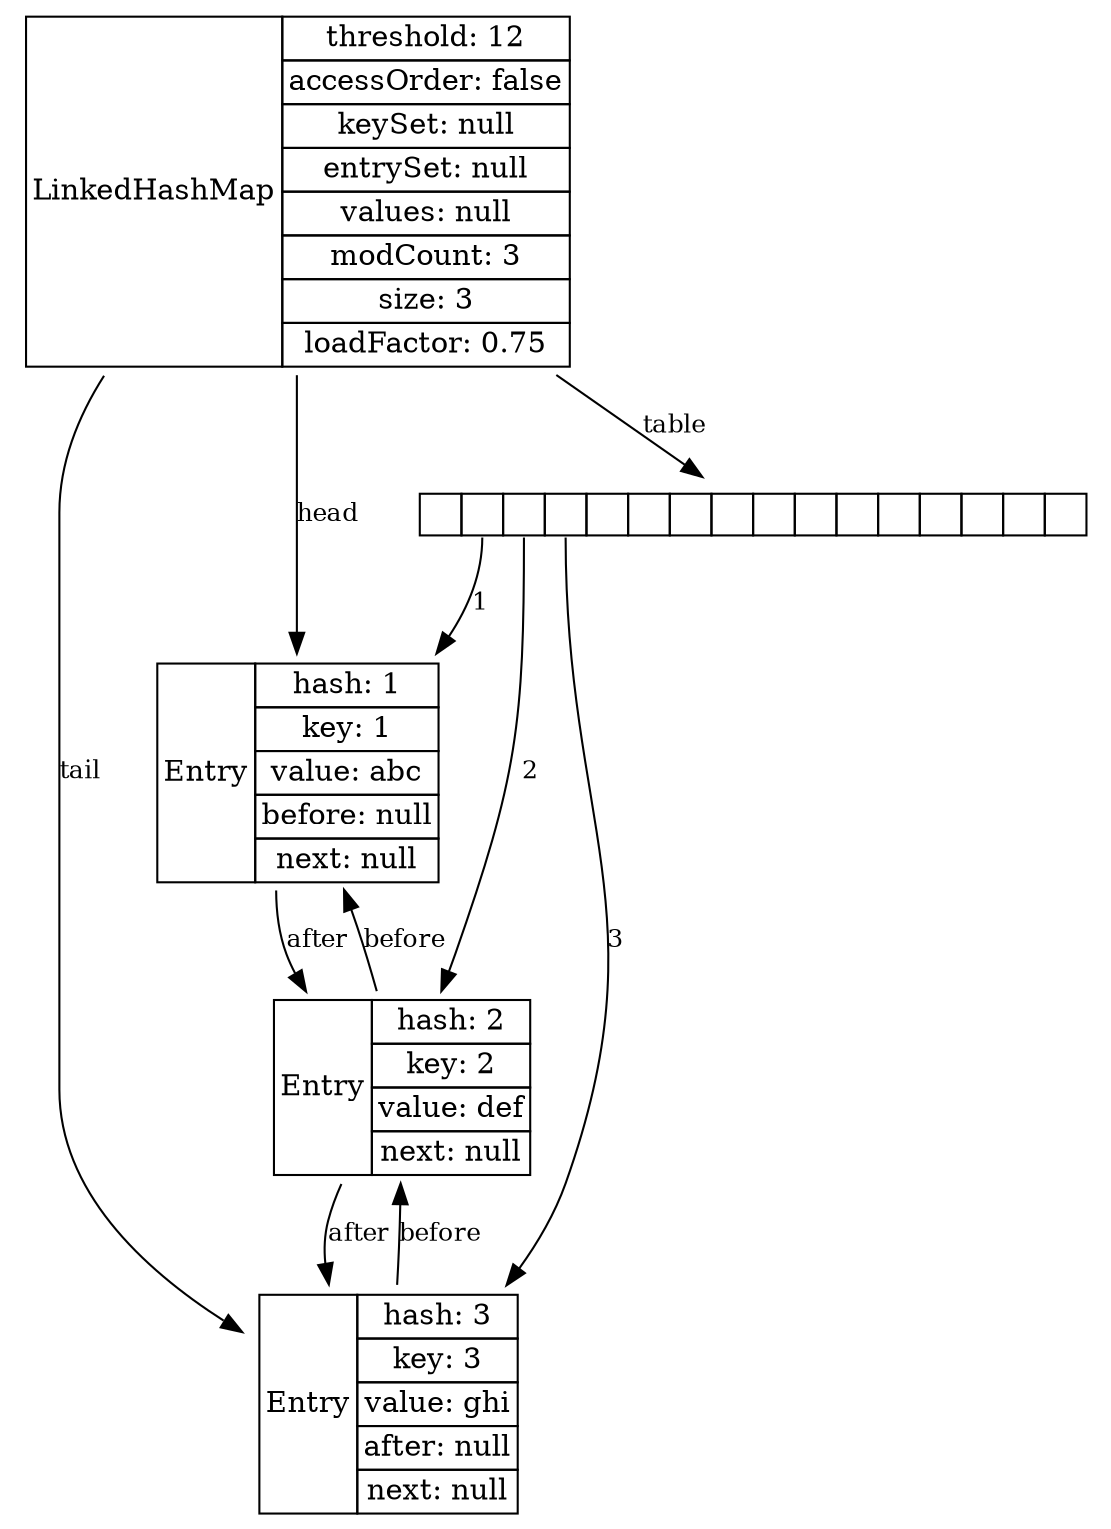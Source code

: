 digraph Java {
	rankdir="TB";
	node[shape=plaintext]
	n1[label=<
		<table border='0' cellborder='1' cellspacing='0'>
			<tr>
				<td rowspan='9'>LinkedHashMap</td>
			</tr>
			<tr>
				<td>threshold: 12</td>
			</tr>
			<tr>
				<td>accessOrder: false</td>
			</tr>
			<tr>
				<td>keySet: null</td>
			</tr>
			<tr>
				<td>entrySet: null</td>
			</tr>
			<tr>
				<td>values: null</td>
			</tr>
			<tr>
				<td>modCount: 3</td>
			</tr>
			<tr>
				<td>size: 3</td>
			</tr>
			<tr>
				<td>loadFactor: 0.75</td>
			</tr>
		</table>
	>];
	n2[label=<
		<table border='0' cellborder='1' cellspacing='0'>
			<tr>
				<td rowspan='6'>Entry</td>
			</tr>
			<tr>
				<td>hash: 1</td>
			</tr>
			<tr>
				<td>key: 1</td>
			</tr>
			<tr>
				<td>value: abc</td>
			</tr>
			<tr>
				<td>before: null</td>
			</tr>
			<tr>
				<td>next: null</td>
			</tr>
		</table>
	>];
	n3[label=<
		<table border='0' cellborder='1' cellspacing='0'>
			<tr>
				<td rowspan='5'>Entry</td>
			</tr>
			<tr>
				<td>hash: 2</td>
			</tr>
			<tr>
				<td>key: 2</td>
			</tr>
			<tr>
				<td>value: def</td>
			</tr>
			<tr>
				<td>next: null</td>
			</tr>
		</table>
	>];
	n3 -> n2[label="before",fontsize=12];
	n4[label=<
		<table border='0' cellborder='1' cellspacing='0'>
			<tr>
				<td rowspan='6'>Entry</td>
			</tr>
			<tr>
				<td>hash: 3</td>
			</tr>
			<tr>
				<td>key: 3</td>
			</tr>
			<tr>
				<td>value: ghi</td>
			</tr>
			<tr>
				<td>after: null</td>
			</tr>
			<tr>
				<td>next: null</td>
			</tr>
		</table>
	>];
	n4 -> n3[label="before",fontsize=12];
	n3 -> n4[label="after",fontsize=12];
	n2 -> n3[label="after",fontsize=12];
	n1 -> n2[label="head",fontsize=12];
	n5[label=<
		<table border='0' cellborder='1' cellspacing='0' cellpadding='9'>
			<tr>
				<td port="f0"></td>
				<td port="f1"></td>
				<td port="f2"></td>
				<td port="f3"></td>
				<td port="f4"></td>
				<td port="f5"></td>
				<td port="f6"></td>
				<td port="f7"></td>
				<td port="f8"></td>
				<td port="f9"></td>
				<td port="f10"></td>
				<td port="f11"></td>
				<td port="f12"></td>
				<td port="f13"></td>
				<td port="f14"></td>
				<td port="f15"></td>
			</tr>
		</table>
	>];
	n5:f1 -> n2[label="1",fontsize=12];
	n5:f2 -> n3[label="2",fontsize=12];
	n5:f3 -> n4[label="3",fontsize=12];
	n1 -> n5[label="table",fontsize=12];
	n1 -> n4[label="tail",fontsize=12];
}

